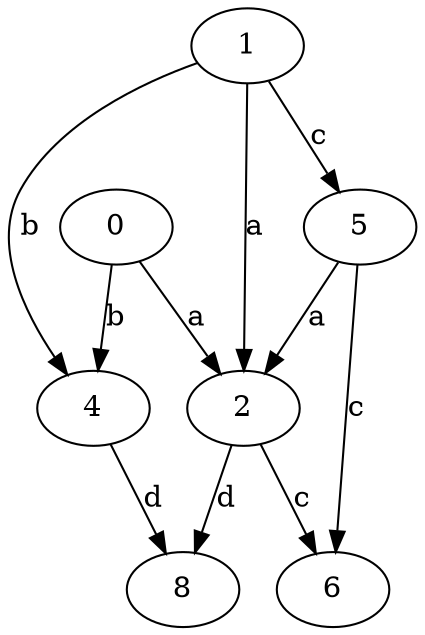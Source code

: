 strict digraph  {
0;
1;
2;
4;
5;
6;
8;
0 -> 2  [label=a];
0 -> 4  [label=b];
1 -> 2  [label=a];
1 -> 4  [label=b];
1 -> 5  [label=c];
2 -> 6  [label=c];
2 -> 8  [label=d];
4 -> 8  [label=d];
5 -> 2  [label=a];
5 -> 6  [label=c];
}
